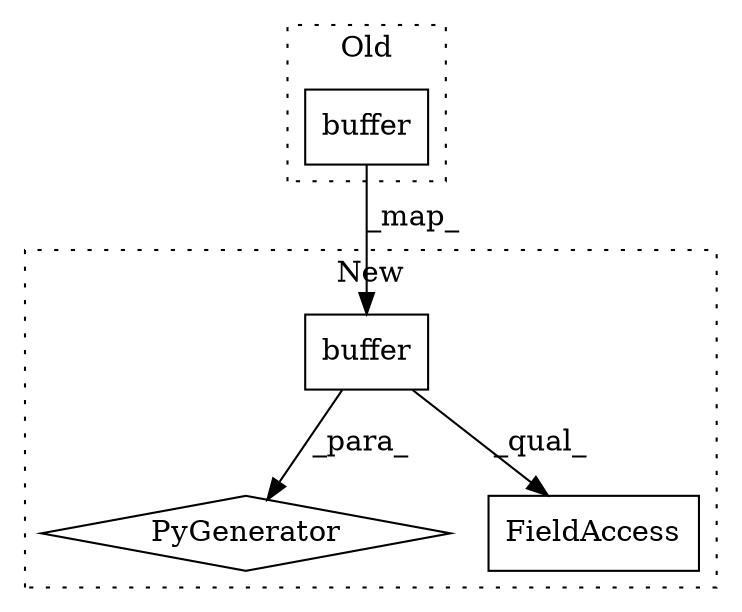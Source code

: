digraph G {
subgraph cluster0 {
1 [label="buffer" a="32" s="7907,7923" l="7,1" shape="box"];
label = "Old";
style="dotted";
}
subgraph cluster1 {
2 [label="buffer" a="32" s="7683,7699" l="7,1" shape="box"];
3 [label="PyGenerator" a="107" s="7726" l="147" shape="diamond"];
4 [label="FieldAccess" a="22" s="7726" l="12" shape="box"];
label = "New";
style="dotted";
}
1 -> 2 [label="_map_"];
2 -> 3 [label="_para_"];
2 -> 4 [label="_qual_"];
}